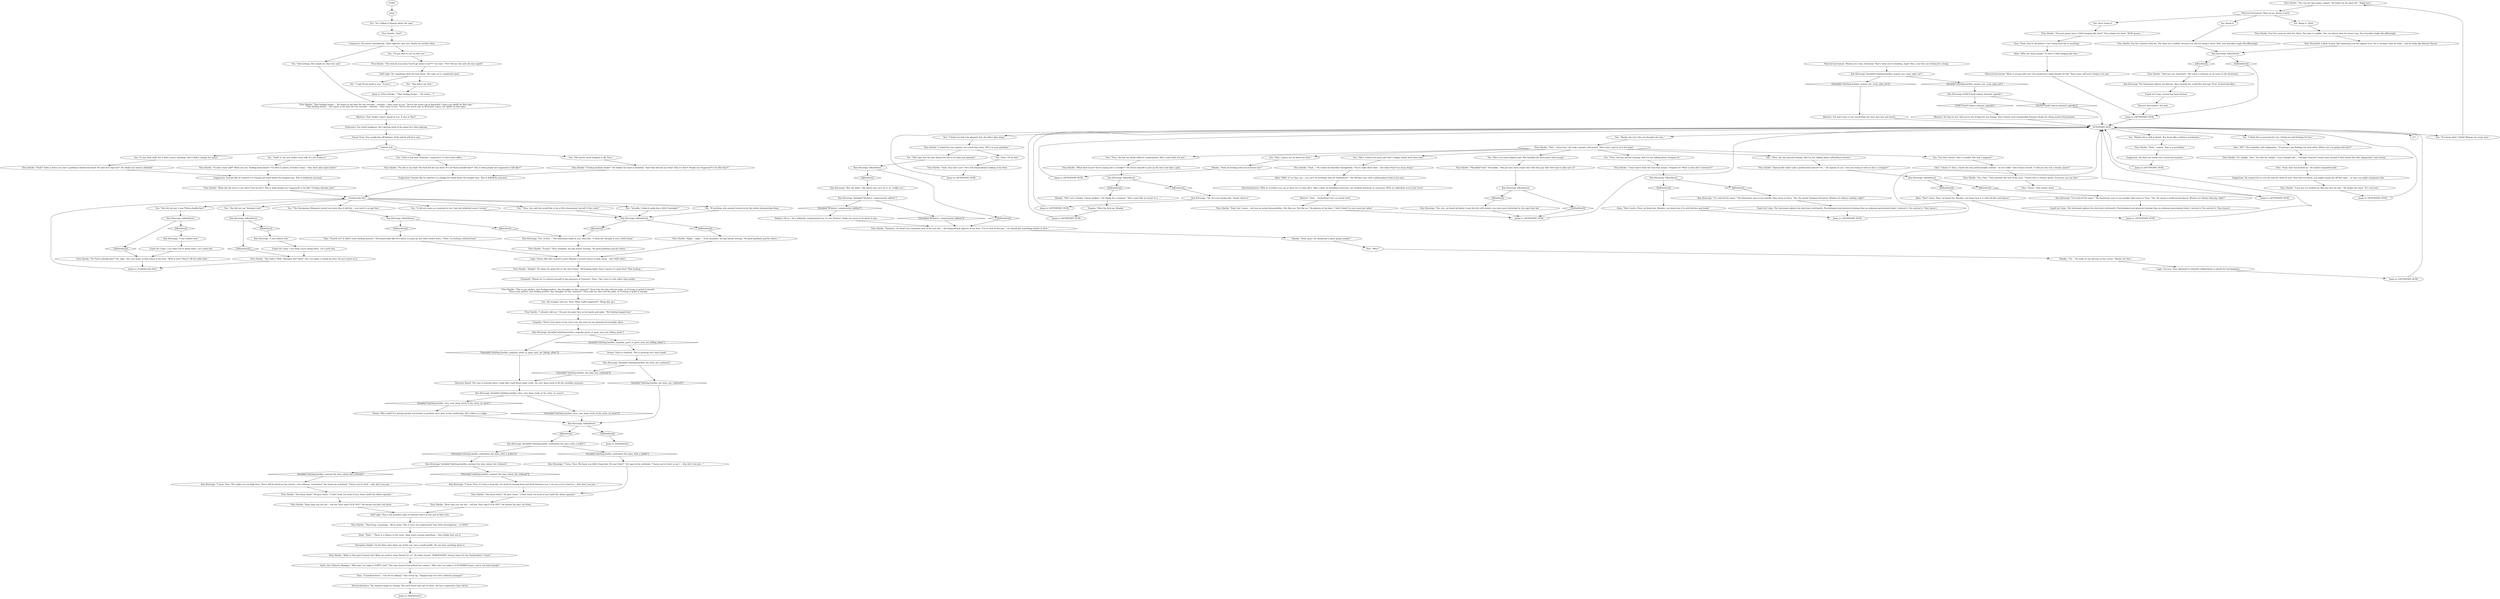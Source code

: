 # WHIRLING F1 / HARDIE AFTER TALKING TO KLAASJE
# * Back from Klaasje.
#* Get the doorgunner mixtape
# ==================================================
digraph G {
	  0 [label="START"];
	  1 [label="input"];
	  2 [label="Titus Hardie: \"Dark?! Dark is when you start a goddamn death-rock band! He said he'd rape her!\" He shakes his head in disbelief."];
	  3 [label="Titus Hardie: \"No shit it was bad! The fuck did she say then? It's all *fuck-a-doodle-fine*? This is what people are supposed to talk like?!\""];
	  4 [label="Esprit de Corps: I see what you're doing there. Let's push him."];
	  5 [label="Jump to: [Untitled hub (02)]"];
	  6 [label="Titus Hardie: \"You can say that again, copper.\" He holds out his giant fist. \"Right here.\""];
	  7 [label="Kim Kitsuragi: IsTHCFixed(\"radical_feminist_agenda\")"];
	  8 [label="IsTHCFixed(\"radical_feminist_agenda\")", shape=diamond];
	  9 [label="!(IsTHCFixed(\"radical_feminist_agenda\"))", shape=diamond];
	  10 [label="Kim Kitsuragi: Variable[\"whirling.hardies_women_are_crazy_phys_int\"]"];
	  11 [label="Variable[\"whirling.hardies_women_are_crazy_phys_int\"]", shape=diamond];
	  12 [label="!(Variable[\"whirling.hardies_women_are_crazy_phys_int\"])", shape=diamond];
	  13 [label="You: \"Sure, I'll do that.\""];
	  14 [label="Theo: \"Why?\""];
	  15 [label="Jump to: [AFTERTAPE HUB]"];
	  16 [label="Esprit de Corps: The lieutenant adjusts his electronic wristwatch. Psychological and physical training from an unknown government body. I noticed it. You noticed it. They haven't."];
	  17 [label="Jump to: [AFTERTAPE HUB]"];
	  18 [label="You: \"So I talked to Klaasje about the tape.\""];
	  19 [label="Kim Kitsuragi: IsKimHere()"];
	  20 [label="IsKimHere()", shape=diamond];
	  21 [label="!(IsKimHere())", shape=diamond];
	  22 [label="Esprit de Corps: I see what you're doing there. Let's push him."];
	  23 [label="Glen: \"Scared us?! It didn't scare fucking anyone!\" The blond looks like he's about to jump up, but then settles down. \"Titus, I'm fucking confused here.\""];
	  24 [label="You: \"Titus, she has my whole skill-set compromised. She's some kind of a pro.\""];
	  25 [label="Glen: \"A hundred beers -- now we're talking!\" Glen livens up. \"Hoppity-hop over here cafeteria manager!\""];
	  26 [label="Kim Kitsuragi: \"I can confirm that.\""];
	  27 [label="You: Don't bump it."];
	  28 [label="Titus Hardie: \"I already told you.\" He puts his giant face in his hands and sighs. \"We fucking hanged him.\""];
	  29 [label="You: \"Huh, I guess you do know her then.\""];
	  30 [label="Jump to: [AFTERTAPE HUB]"];
	  31 [label="Titus Hardie: \"*Handled* him?\" He baulks. \"She got into some stupid shit with that guy. Shit *we* had to take care of.\""];
	  32 [label="Kim Kitsuragi: IsKimHere()"];
	  33 [label="IsKimHere()", shape=diamond];
	  34 [label="!(IsKimHere())", shape=diamond];
	  35 [label="Kim Kitsuragi: \"C'mon, Titus. We know you didn't hang him. He was *shot*.\" He taps on his notebook. \"I know you're tired; so am I -- why don't you just...\""];
	  36 [label="You: \"She pretty much laughed it off, Titus.\""];
	  37 [label="Titus Hardie: \"Fucking fuckedy fucker!\" He shakes his head in disbelief. \"And what did she say then? That it's fine?! People are *supposed* to be like that?!\""];
	  38 [label="You: \"She did not say *whoopty doo*.\""];
	  39 [label="Titus Hardie: \"No *fuck-a-doodle-fine*? Oh, okay.\" He's too angry to find solace in his beer. \"Well at least *that's* off the table then.\""];
	  40 [label="Kim Kitsuragi: IsKimHere()"];
	  41 [label="IsKimHere()", shape=diamond];
	  42 [label="!(IsKimHere())", shape=diamond];
	  43 [label="Alain: \"Who are these people? To leave a fella hanging like that...\""];
	  44 [label="Savoir Faire: You caught him off balance. Push and he will give way."];
	  45 [label="Titus Hardie: \"Yeah, why don't you?\" He's still despondently looking at his beer."];
	  46 [label="Shanky: \"Yeah, guys, we should get a party going tonight!\""];
	  47 [label="Kim Kitsuragi: IsKimHere()"];
	  48 [label="IsKimHere()", shape=diamond];
	  49 [label="!(IsKimHere())", shape=diamond];
	  50 [label="Jump to: [Hardiehub1]"];
	  51 [label="You: \"It did not come as a surprise to her. And she definitely wasn't scared.\""];
	  52 [label="Titus Hardie: \"*Locker room talk*? What are you, fucking brain-dead?! I've been to plenty of locker rooms -- they don't plan rapes there!\""];
	  53 [label="Titus Hardie: \"Nah... I know her.\" He looks upstairs, distracted. \"She's just a girl in over her head.\""];
	  54 [label="You: \"I think this is personal for you. I think you had feelings for her.\""];
	  55 [label="Titus Hardie: \"I asked for your opinion, not a bed-time story. Tell it to your grandma.\""];
	  56 [label="Titus Hardie: \"Fantastic. So *now* you remember how to do your job...\" He despondently glances at his beer. \"I'm so sick of this piss -- we should get something harder in here.\""];
	  57 [label="Titus Hardie: \"What kind of pro? You're saying she's a hooker?\" He forces himself to pick up the beer and take a gulp."];
	  58 [label="Kim Kitsuragi: Variable[\"whirling.hardie_confronted_the_boys_with_a_bullet\"]"];
	  59 [label="Variable[\"whirling.hardie_confronted_the_boys_with_a_bullet\"]", shape=diamond];
	  60 [label="!(Variable[\"whirling.hardie_confronted_the_boys_with_a_bullet\"])", shape=diamond];
	  61 [label="Electrochemistry: The window might be closing. The more beers they get in them, the less cooperative they will be."];
	  62 [label="You: \"Titus, she said she would like to be a little doorgunner herself, if she could.\""];
	  63 [label="Elizabeth: \"Please try to control yourself in the presence of *visitors*, Titus.\" Her voice is a bit softer than earlier."];
	  64 [label="Logic: Seems like they wanted to give Klaasje a second chance to play along -- she *still* didn't."];
	  65 [label="Titus Hardie: \"Right... right...\" Titus mumbles, his lips barely moving: \"No good goddamn psycho whore...\""];
	  66 [label="You: Bump it. Hard."];
	  67 [label="You: \"I said I'll get back to you.\" [Leave.]"];
	  68 [label="Kim Kitsuragi: \"No, he's not saying that. Forget about it.\""];
	  69 [label="Glen: \"Sorry.\" Glen settles down."];
	  70 [label="Jump to: [AFTERTAPE HUB]"];
	  71 [label="Jump to: [AFTERTAPE HUB]"];
	  72 [label="Drama: They're confused. This is growing over their heads."];
	  73 [label="Titus Hardie: \"You know what?\" He gets closer. \"I *am* tired. I'm tired of you *and* the whore upstairs.\""];
	  74 [label="Rhetoric: Yeah... *underdose* isn't an actual word."];
	  75 [label="Untitled hub"];
	  76 [label="Titus Hardie: Your fist connects with his. Hard. The slam is audible. You can almost hear his bones ring. Your knuckles tingle life-affirmingly."];
	  77 [label="Empathy: There's less gusto in his voice now. His men too are growing increasingly silent."];
	  78 [label="Kim Kitsuragi: IsKimHere()"];
	  79 [label="IsKimHere()", shape=diamond];
	  80 [label="!(IsKimHere())", shape=diamond];
	  81 [label="Kim Kitsuragi: Variable[\"XP.detect_compromized_skillset\"]"];
	  82 [label="Variable[\"XP.detect_compromized_skillset\"]", shape=diamond];
	  83 [label="!(Variable[\"XP.detect_compromized_skillset\"])", shape=diamond];
	  84 [label="Shanky: \"Yeah, he fucking told you he knows her!\""];
	  85 [label="You: \"She's a hard-core party girl with a bigger death wish than mine.\""];
	  86 [label="Kim Kitsuragi: IsKimHere()"];
	  87 [label="IsKimHere()", shape=diamond];
	  88 [label="!(IsKimHere())", shape=diamond];
	  89 [label="Jump to: [Hardiehub1]"];
	  90 [label="Titus Hardie: \"What is this quiet funeral shit? What we need is some *beers* in us!\" He looks around. \"BARTENDER! Twenty beers for the Dockworkers' Union!\""];
	  91 [label="Titus Hardie: \"Next time you see her -- tell her Titus said FUCK OFF!\" He throws his beer can down."];
	  92 [label="Kim Kitsuragi: IsKimHere()"];
	  93 [label="IsKimHere()", shape=diamond];
	  94 [label="!(IsKimHere())", shape=diamond];
	  95 [label="You: \"The Doorgunner Megamix scared you more than it did her -- you need to accept that.\""];
	  96 [label="Glen: \"Pft!\" Glen explodes with indignation. \"Everyone's got feelings for each other! Where are you going with this?!\""];
	  97 [label="You: \"This tape was the last chance for her to do what was planned.\""];
	  98 [label="Kim Kitsuragi: IsKimHere()"];
	  99 [label="IsKimHere()", shape=diamond];
	  100 [label="!(IsKimHere())", shape=diamond];
	  101 [label="You: \"You don't know?! She's a model! She won a pageant!\""];
	  102 [label="Reaction Speed: The man is slowing down. Looks like a bad blood sugar crash. He can't keep track of all the variables anymore."];
	  103 [label="Drama: Who could? It's getting harder and harder to perform one's part in this sordid play. All it takes is a nudge..."];
	  104 [label="Titus Hardie: \"You know what?\" He gets closer. \"I *am* tired. I'm tired of you, them *and* the whore upstairs.\""];
	  105 [label="You: \"Yeah it was bad. Honestly, I expected it to have more effect...\""];
	  106 [label="You: \"She did not say it was *fuck-a-doodle-fine*.\""];
	  107 [label="Titus Hardie: \"Yeah... maybe. That is a possibility.\""];
	  108 [label="Half Light: This is the petulant rage of someone who's at the end of their wits."];
	  109 [label="Jump to: [AFTERTAPE HUB]"];
	  110 [label="Glen: \"I knew it! Titus, I knew she was professionally trained -- by her walk!\" Glen seems excited. \"I told you she was a beauty queen!\""];
	  111 [label="Kim Kitsuragi: IsKimHere()"];
	  112 [label="IsKimHere()", shape=diamond];
	  113 [label="!(IsKimHere())", shape=diamond];
	  114 [label="Jump to: [AFTERTAPE HUB]"];
	  115 [label="You: \"Gold? It was just locker room talk. It's not evidence.\""];
	  116 [label="Suggestion: Sounds like he wanted it to change her mind about the hanged man. This is definitely personal."];
	  117 [label="Kim Kitsuragi: IsKimHere()"];
	  118 [label="IsKimHere()", shape=diamond];
	  119 [label="!(IsKimHere())", shape=diamond];
	  120 [label="Kim Kitsuragi: \"But she didn't. She knows she can't lie to us. Unlike you.\""];
	  121 [label="Physical Instrument: Here we go. Bump it hard."];
	  122 [label="You: \"Titus, she has special training. And I'm not talking about Oranjese lit.\""];
	  123 [label="You: \"Actually, I think it made her a little *nostalgic*.\""];
	  124 [label="You: \"If anything, she seemed turned on by the whole doorgunning thing.\""];
	  125 [label="You: \"You know what I think? Women are crazy, man.\""];
	  126 [label="Alain: \"Don't worry, Titus, we know her. Besides, you know how it is with bitches and books.\""];
	  127 [label="You: \"She's not some helpless girl. She handled the mercenary well enough.\""];
	  128 [label="Garte, the Cafeteria Manager: \"Why don't we make it FORTY, huh?\" The man shouts from behind the counter. \"Why don't we make it A HUNDRED beers, you're not loud enough!\""];
	  129 [label="You: \"And nothing. She stands by what she said.\""];
	  130 [label="Endurance: You smell weakness. He's getting tired of the game he's been playing."];
	  131 [label="You: Bump it."];
	  132 [label="Esprit de Corps: A bond has been formed."];
	  133 [label="You: \"I'll get back to you on that one.\""];
	  134 [label="Rhetoric: You don't have to say everything out loud. Just mix and match."];
	  135 [label="Logic: Success. They admitted to unlawful collaboration to derail the investigation."];
	  136 [label="Jump to: [AFTERTAPE HUB]"];
	  137 [label="Alain: \"Well, it's as they say -- you can't do anything with an *underdose*,\" the Mesque says with a philosophical look in his eyes."];
	  138 [label="Electrochemistry: With an overdose you can at least try to come off it. Take a bath, do breathing exercises, get medical attention as necessary. With an underdose you're just *you*."];
	  139 [label="Kim Kitsuragi: Variable[\"whirling.hardies_empathy_gusto_is_gone_men_are_falling_silent\"]"];
	  140 [label="Variable[\"whirling.hardies_empathy_gusto_is_gone_men_are_falling_silent\"]", shape=diamond];
	  141 [label="!(Variable[\"whirling.hardies_empathy_gusto_is_gone_men_are_falling_silent\"])", shape=diamond];
	  142 [label="Untitled hub (02)"];
	  143 [label="Titus Hardie: \"You just gonna leave a fella hanging like that?\" Titus shakes his head. \"RCM queers...\""];
	  144 [label="Pain Threshold: A flash of pain, like slamming your fist against iron. He is stronger than he looks -- and he looks like Ramout Karzai."];
	  145 [label="Titus Hardie: \"The fuck do you mean *you'll get back to me*?!\" he roars. \"NO! Tell me she said she was raped!\""];
	  146 [label="Glen: \"Yeah, that was fucked up.\" He smiles sympathetically."];
	  147 [label="Kim Kitsuragi: IsKimHere()"];
	  148 [label="IsKimHere()", shape=diamond];
	  149 [label="!(IsKimHere())", shape=diamond];
	  150 [label="Kim Kitsuragi: \"I've noticed the same.\" The lieutenant says to you quickly, then turns to Titus: \"Yes. He meant Oranjese literature. Women are always reading, right?\""];
	  151 [label="Jump to: [AFTERTAPE HUB]"];
	  152 [label="Titus Hardie: \"And?\""];
	  153 [label="Rhetoric: That 'fucker' wasn't aimed at you. It was at *her*."];
	  154 [label="Titus Hardie: \"Alright!\" He slams his giant fist on the door frame. \"All-fucking-righty then! I guess it's good then! That fucking...\""];
	  155 [label="Jump to: [AFTERTAPE HUB]"];
	  156 [label="Rhetoric: No they're not. And you're not itching for any bumps. Don't betray your inexplicable feminist ideals for cheap macho friend-points."];
	  157 [label="Titus Hardie: \"I just got too worked up. Big man lost his shit.\" He shakes his head. \"It's cool now.\""];
	  158 [label="Volition: Oh no... he's definitely compromised too. It's his *hubris*. Sadly not much to do about it now."];
	  159 [label="Physical Instrument: Not bad."];
	  160 [label="Shanky: \"She's not a hooker. I know hookers.\" He thinks for a moment. \"She's more like an escort or a....\""];
	  161 [label="Titus Hardie: \"Funny?\" Titus mumbles, his lips barely moving: \"No good goddamn psycho whore...\""];
	  162 [label="Perception (Sight): On the floor, beer drips out of the can, into a small puddle. No one does anything about it."];
	  163 [label="You: \"She didn't say that.\""];
	  164 [label="Jump to: [AFTERTAPE HUB]"];
	  165 [label="You: \"Titus, she has special training. And I'm not talking about self-defence lessons.\""];
	  166 [label="Kim Kitsuragi: Variable[\"whirling.hardies_the_boys_are_confused\"]"];
	  167 [label="Variable[\"whirling.hardies_the_boys_are_confused\"]", shape=diamond];
	  168 [label="!(Variable[\"whirling.hardies_the_boys_are_confused\"])", shape=diamond];
	  169 [label="Titus Hardie: \"That lying, scamming... We're done! This is over, you understand? Your little investigation -- is OVER.\""];
	  170 [label="Kim Kitsuragi: \"C'mon, Titus. The stakes are too high here. There will be blood on the streets -- the tribunal, remember?\" He closes his notebook. \"I know you're tired -- why don't you just...\""];
	  171 [label="Titus Hardie: \"That fucking fucker...\" He stares at his beer for two seconds -- intently -- then turns to you. \"You're the worst cop in Revachol! I gave you *gold* on that tape.\"\n\"That fucking fucker...\" He stares at his beer for two seconds -- intently -- then turns to you. \"You're the worst cops in Revachol! I gave you *gold* on that tape.\"
"];
	  172 [label="Kim Kitsuragi: \"I can confirm that.\""];
	  173 [label="You: \"Maybe she isn't who you thought she was.\""];
	  174 [label="Titus Hardie: You fist connects with his. The slam isn't audible, because you did not bump it hard. Still, your knuckles tingle life-affirmingly."];
	  175 [label="Half Light: He completely blew his fuse there. The calm act is completely gone."];
	  176 [label="Shanky: \"Uh...\" He looks at the old man in the corner. \"Maybe not then.\""];
	  177 [label="Titus Hardie: \"I don't know what the fuck that means. Oranjese lit? What is that shit? Literature?\""];
	  178 [label="Esprit de Corps: The lieutenant adjusts his electronic wristwatch. Psychological and physical training from an unknown government body. I noticed it. You noticed it. They haven't."];
	  179 [label="Kim Kitsuragi: \"I've noticed the same.\" The lieutenant says to you quickly, then turns to Titus: \"Yes. He meant a professional dancer. Women are always dancing, right?\""];
	  180 [label="Titus Hardie: \"Yeah...\" He cracks his knuckles thoughtfully. \"You're right about that -- she takes *way* too many drugs.\""];
	  181 [label="Titus Hardie: \"What did she have to say then? Fine by her?! This is what people are *supposed* to be like? Fucking whoopty doo!\""];
	  182 [label="Suggestion: He does not sound very convinced anymore."];
	  183 [label="Titus Hardie: \"And now you, binoclard.\" His voice is chummy as he turns to the lieutenant."];
	  184 [label="You: \"I think you had a lie planned, but she didn't play along.\""];
	  185 [label="Titus Hardie: \"Special like what? Like a professional dancer? Or...\" He squints at you. \"Are you trying to tell me she's a stripper?\""];
	  186 [label="Alain: \"Don't worry, Titus, we know her. Besides, you know how it is with bitches and dances.\""];
	  187 [label="Eugene: \"Shut the fuck up, Shanky.\""];
	  188 [label="Titus Hardie: \"Yeah, but I mean -- she has an actual drug problem. Not like you. Not like us.\" He glances at his beer. \"I don't think I've ever seen her sober.\""];
	  189 [label="Kim Kitsuragi: Variable[\"whirling.hardies_warned_the_boys_about_the_tribunal\"]"];
	  190 [label="Variable[\"whirling.hardies_warned_the_boys_about_the_tribunal\"]", shape=diamond];
	  191 [label="!(Variable[\"whirling.hardies_warned_the_boys_about_the_tribunal\"])", shape=diamond];
	  192 [label="Titus Hardie: \"She didn't? Well, *whoopty doo* then!\" He's too angry to drink his beer. He just stares at it."];
	  193 [label="Kim Kitsuragi: The lieutenant adjusts his glasses, then extends his curled fist and taps Titus' bruised knuckles."];
	  194 [label="Titus Hardie: \"It's alright, Glen.\" He rubs his temple. \"I just thought she... I thought *anyone* would come around if they heard that shit. Apparently I was wrong.\""];
	  195 [label="Physical Instrument: What is wrong with you? You would have made friends for life! These guys will never forgive you now."];
	  196 [label="Titus Hardie: \"Yes, Glen.\" Titus pinches the root of his nose. \"I know she's a beauty queen. Everyone can see that.\""];
	  197 [label="Kim Kitsuragi: \"Yes, yes, we heard all about it and the fact still stands: you were more disturbed by the tape than her.\""];
	  198 [label="Kim Kitsuragi: Variable[\"whirling.hardies_titus_cant_keep_track_of_his_story_no_more\"]"];
	  199 [label="Variable[\"whirling.hardies_titus_cant_keep_track_of_his_story_no_more\"]", shape=diamond];
	  200 [label="!(Variable[\"whirling.hardies_titus_cant_keep_track_of_his_story_no_more\"])", shape=diamond];
	  201 [label="Titus Hardie: \"Next time you see her -- tell her Titus said FUCK OFF!\" He throws his beer can down."];
	  202 [label="You: \"It was dark stuff, but it didn't prove anything. And it didn't change her mind.\""];
	  203 [label="Suggestion: Sounds like he wanted it to change her mind about the hanged man. This is definitely personal."];
	  204 [label="Titus Hardie: \"This is just perfect. Just fucking perfect. Any thoughts on this, lawman?\" Titus rubs his chin with his palm, as if trying to grind it smooth.\n\"This is just perfect. Just fucking perfect. Any thoughts on this, lawmen?\" Titus rubs his chin with his palm, as if trying to grind it smooth."];
	  205 [label="AFTERTAPE HUB"];
	  206 [label="You: \"Maybe she is still in denial. You know, like a defence mechanism.\""];
	  207 [label="Jump to: [AFTERTAPE HUB]"];
	  208 [label="Glen: \"Yeah, they're all queers! Can't bump hard fist or anything.\""];
	  209 [label="Jump to: [Titus Hardie: \"\"That fucking fucker...\" He stares...\"]"];
	  210 [label="Suggestion: He wanted her to see the man for what he was. Now that you know, you might wanna lay off this topic -- or else you might antagonize him."];
	  211 [label="Kim Kitsuragi: \"C'mon, Titus, it's been a long day. I'm tired of running back and forth between you. I can see you're tired too -- why don't you just...\""];
	  212 [label="Alain: \"Yeah...\" There is a silence in the room. Alain starts saying something -- then thinks best not to."];
	  213 [label="Composure: He tenses immediately. Chest tightens. Jaw sets. Ready for another blow."];
	  214 [label="Kim Kitsuragi: \"Yes. In fact...\" The lieutenant looks at you, then him. \"I think she thought it was a little funny.\""];
	  215 [label="Physical Instrument: Women are crazy. Irrational. That's what you're thinking, right? Also, your fists are itching for a bump."];
	  216 [label="You: \"Be straight with me, Titus: What really happened?\" (Wrap this up.)"];
	  0 -> 1
	  1 -> 18
	  2 -> 116
	  3 -> 203
	  4 -> 192
	  5 -> 142
	  6 -> 121
	  7 -> 8
	  7 -> 9
	  8 -> 156
	  9 -> 205
	  10 -> 11
	  10 -> 12
	  11 -> 7
	  12 -> 134
	  13 -> 45
	  14 -> 176
	  15 -> 205
	  16 -> 70
	  17 -> 205
	  18 -> 152
	  19 -> 20
	  19 -> 21
	  20 -> 214
	  21 -> 65
	  22 -> 39
	  23 -> 64
	  24 -> 57
	  25 -> 61
	  26 -> 4
	  27 -> 143
	  28 -> 77
	  29 -> 84
	  30 -> 205
	  31 -> 32
	  32 -> 33
	  32 -> 34
	  33 -> 197
	  34 -> 151
	  35 -> 73
	  36 -> 37
	  37 -> 203
	  38 -> 92
	  39 -> 5
	  40 -> 41
	  40 -> 42
	  41 -> 183
	  42 -> 207
	  43 -> 195
	  44 -> 75
	  45 -> 109
	  46 -> 14
	  47 -> 48
	  47 -> 49
	  48 -> 150
	  49 -> 126
	  51 -> 19
	  52 -> 116
	  53 -> 101
	  53 -> 165
	  53 -> 85
	  53 -> 24
	  53 -> 122
	  53 -> 29
	  53 -> 127
	  54 -> 96
	  55 -> 97
	  55 -> 13
	  56 -> 46
	  57 -> 147
	  58 -> 59
	  58 -> 60
	  59 -> 35
	  60 -> 189
	  61 -> 50
	  62 -> 19
	  63 -> 204
	  64 -> 154
	  65 -> 64
	  66 -> 76
	  68 -> 114
	  69 -> 155
	  70 -> 205
	  71 -> 205
	  72 -> 166
	  73 -> 201
	  74 -> 188
	  75 -> 105
	  75 -> 202
	  75 -> 115
	  75 -> 36
	  76 -> 144
	  77 -> 139
	  78 -> 80
	  78 -> 79
	  79 -> 120
	  80 -> 56
	  81 -> 82
	  81 -> 83
	  82 -> 158
	  83 -> 56
	  84 -> 71
	  85 -> 180
	  86 -> 88
	  86 -> 87
	  87 -> 58
	  88 -> 89
	  90 -> 128
	  91 -> 108
	  92 -> 93
	  92 -> 94
	  93 -> 26
	  94 -> 192
	  95 -> 98
	  96 -> 194
	  97 -> 78
	  98 -> 99
	  98 -> 100
	  99 -> 214
	  100 -> 23
	  101 -> 110
	  102 -> 198
	  103 -> 86
	  104 -> 91
	  105 -> 3
	  106 -> 117
	  107 -> 182
	  108 -> 169
	  109 -> 205
	  110 -> 196
	  111 -> 112
	  111 -> 113
	  112 -> 179
	  113 -> 186
	  114 -> 205
	  115 -> 52
	  116 -> 181
	  117 -> 118
	  117 -> 119
	  118 -> 172
	  119 -> 39
	  120 -> 81
	  121 -> 27
	  121 -> 66
	  121 -> 131
	  122 -> 177
	  123 -> 19
	  124 -> 19
	  125 -> 6
	  126 -> 30
	  127 -> 31
	  128 -> 25
	  129 -> 171
	  130 -> 44
	  131 -> 174
	  132 -> 159
	  133 -> 145
	  134 -> 205
	  135 -> 15
	  136 -> 205
	  137 -> 138
	  138 -> 74
	  139 -> 140
	  139 -> 141
	  140 -> 72
	  141 -> 102
	  142 -> 38
	  142 -> 106
	  142 -> 51
	  142 -> 123
	  142 -> 124
	  142 -> 62
	  142 -> 95
	  143 -> 208
	  144 -> 40
	  145 -> 175
	  146 -> 210
	  147 -> 148
	  147 -> 149
	  148 -> 68
	  149 -> 160
	  150 -> 178
	  151 -> 205
	  152 -> 213
	  153 -> 130
	  154 -> 63
	  155 -> 205
	  156 -> 205
	  157 -> 164
	  158 -> 56
	  159 -> 207
	  160 -> 187
	  161 -> 64
	  162 -> 90
	  163 -> 209
	  164 -> 205
	  165 -> 185
	  166 -> 168
	  166 -> 167
	  167 -> 86
	  168 -> 102
	  169 -> 212
	  170 -> 104
	  171 -> 153
	  172 -> 22
	  173 -> 53
	  174 -> 40
	  175 -> 67
	  175 -> 163
	  176 -> 135
	  177 -> 47
	  178 -> 30
	  179 -> 16
	  180 -> 137
	  181 -> 142
	  182 -> 136
	  183 -> 193
	  184 -> 55
	  185 -> 111
	  186 -> 70
	  187 -> 17
	  188 -> 151
	  189 -> 190
	  189 -> 191
	  190 -> 170
	  191 -> 211
	  192 -> 5
	  193 -> 132
	  194 -> 146
	  195 -> 207
	  196 -> 69
	  197 -> 151
	  198 -> 200
	  198 -> 199
	  199 -> 103
	  200 -> 86
	  201 -> 108
	  202 -> 2
	  203 -> 142
	  204 -> 216
	  205 -> 173
	  205 -> 206
	  205 -> 54
	  205 -> 184
	  205 -> 217
	  205 -> 125
	  206 -> 107
	  207 -> 205
	  208 -> 43
	  209 -> 171
	  210 -> 157
	  211 -> 73
	  212 -> 162
	  213 -> 129
	  213 -> 133
	  214 -> 161
	  215 -> 10
	  216 -> 28
}

